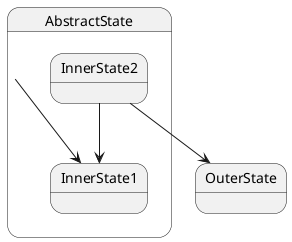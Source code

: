 {
  "sha1": "j99y7lxtq4r2hsvzehcl3ndvhdn1ihy",
  "insertion": {
    "when": "2024-06-03T18:59:31.635Z",
    "user": "plantuml@gmail.com"
  }
}
@startuml
set separator none
state OuterState {
}

state AbstractState {
 state InnerState1
 InnerState2 --> OuterState
 InnerState2 --> InnerState1
}

AbstractState --> InnerState1

@enduml
